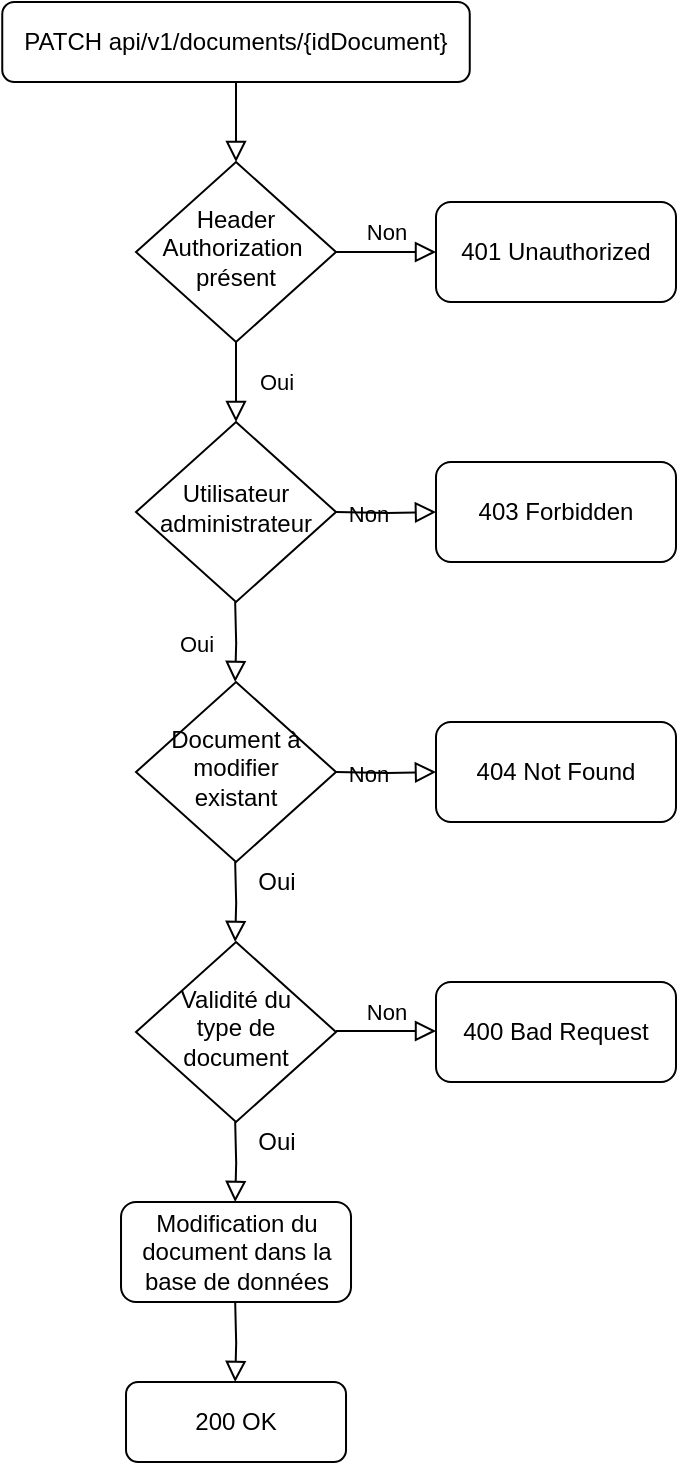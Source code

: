 <mxfile version="14.6.9" type="device"><diagram id="C5RBs43oDa-KdzZeNtuy" name="Page-1"><mxGraphModel dx="1182" dy="707" grid="1" gridSize="10" guides="1" tooltips="1" connect="1" arrows="1" fold="1" page="1" pageScale="1" pageWidth="827" pageHeight="1169" math="0" shadow="0"><root><mxCell id="WIyWlLk6GJQsqaUBKTNV-0"/><mxCell id="WIyWlLk6GJQsqaUBKTNV-1" parent="WIyWlLk6GJQsqaUBKTNV-0"/><mxCell id="a6PVWOtKJfk86Tn7hLOz-6" value="" style="rounded=0;html=1;jettySize=auto;orthogonalLoop=1;fontSize=11;endArrow=block;endFill=0;endSize=8;strokeWidth=1;shadow=0;labelBackgroundColor=none;edgeStyle=orthogonalEdgeStyle;" parent="WIyWlLk6GJQsqaUBKTNV-1" source="a6PVWOtKJfk86Tn7hLOz-7" target="a6PVWOtKJfk86Tn7hLOz-10" edge="1"><mxGeometry relative="1" as="geometry"/></mxCell><mxCell id="a6PVWOtKJfk86Tn7hLOz-7" value="PATCH api/v1/documents/{idDocument}" style="rounded=1;whiteSpace=wrap;html=1;fontSize=12;glass=0;strokeWidth=1;shadow=0;" parent="WIyWlLk6GJQsqaUBKTNV-1" vertex="1"><mxGeometry x="103.13" y="40" width="233.75" height="40" as="geometry"/></mxCell><mxCell id="a6PVWOtKJfk86Tn7hLOz-8" value="Oui" style="rounded=0;html=1;jettySize=auto;orthogonalLoop=1;fontSize=11;endArrow=block;endFill=0;endSize=8;strokeWidth=1;shadow=0;labelBackgroundColor=none;edgeStyle=orthogonalEdgeStyle;" parent="WIyWlLk6GJQsqaUBKTNV-1" source="a6PVWOtKJfk86Tn7hLOz-10" target="a6PVWOtKJfk86Tn7hLOz-12" edge="1"><mxGeometry y="20" relative="1" as="geometry"><mxPoint as="offset"/></mxGeometry></mxCell><mxCell id="a6PVWOtKJfk86Tn7hLOz-9" value="Non" style="edgeStyle=orthogonalEdgeStyle;rounded=0;html=1;jettySize=auto;orthogonalLoop=1;fontSize=11;endArrow=block;endFill=0;endSize=8;strokeWidth=1;shadow=0;labelBackgroundColor=none;" parent="WIyWlLk6GJQsqaUBKTNV-1" source="a6PVWOtKJfk86Tn7hLOz-10" target="a6PVWOtKJfk86Tn7hLOz-11" edge="1"><mxGeometry y="10" relative="1" as="geometry"><mxPoint as="offset"/></mxGeometry></mxCell><mxCell id="a6PVWOtKJfk86Tn7hLOz-10" value="Header Authorization&amp;nbsp;&lt;br&gt;présent" style="rhombus;whiteSpace=wrap;html=1;shadow=0;fontFamily=Helvetica;fontSize=12;align=center;strokeWidth=1;spacing=6;spacingTop=-4;" parent="WIyWlLk6GJQsqaUBKTNV-1" vertex="1"><mxGeometry x="170" y="120" width="100" height="90" as="geometry"/></mxCell><mxCell id="a6PVWOtKJfk86Tn7hLOz-11" value="401 Unauthorized" style="rounded=1;whiteSpace=wrap;html=1;fontSize=12;glass=0;strokeWidth=1;shadow=0;" parent="WIyWlLk6GJQsqaUBKTNV-1" vertex="1"><mxGeometry x="320" y="140" width="120" height="50" as="geometry"/></mxCell><mxCell id="a6PVWOtKJfk86Tn7hLOz-12" value="Utilisateur administrateur" style="rhombus;whiteSpace=wrap;html=1;shadow=0;fontFamily=Helvetica;fontSize=12;align=center;strokeWidth=1;spacing=6;spacingTop=-4;" parent="WIyWlLk6GJQsqaUBKTNV-1" vertex="1"><mxGeometry x="170" y="250" width="100" height="90" as="geometry"/></mxCell><mxCell id="a6PVWOtKJfk86Tn7hLOz-13" value="Oui" style="rounded=0;html=1;jettySize=auto;orthogonalLoop=1;fontSize=11;endArrow=block;endFill=0;endSize=8;strokeWidth=1;shadow=0;labelBackgroundColor=none;edgeStyle=orthogonalEdgeStyle;" parent="WIyWlLk6GJQsqaUBKTNV-1" edge="1"><mxGeometry y="20" relative="1" as="geometry"><mxPoint as="offset"/><mxPoint x="219.58" y="340" as="sourcePoint"/><mxPoint x="219.58" y="380" as="targetPoint"/></mxGeometry></mxCell><mxCell id="a6PVWOtKJfk86Tn7hLOz-14" value="200 OK" style="rounded=1;whiteSpace=wrap;html=1;fontSize=12;glass=0;strokeWidth=1;shadow=0;" parent="WIyWlLk6GJQsqaUBKTNV-1" vertex="1"><mxGeometry x="165.01" y="730" width="110" height="40" as="geometry"/></mxCell><mxCell id="a6PVWOtKJfk86Tn7hLOz-15" value="Non" style="edgeStyle=orthogonalEdgeStyle;rounded=0;html=1;jettySize=auto;orthogonalLoop=1;fontSize=11;endArrow=block;endFill=0;endSize=8;strokeWidth=1;shadow=0;labelBackgroundColor=none;" parent="WIyWlLk6GJQsqaUBKTNV-1" target="a6PVWOtKJfk86Tn7hLOz-16" edge="1"><mxGeometry y="10" relative="1" as="geometry"><mxPoint as="offset"/><mxPoint x="270" y="295" as="sourcePoint"/></mxGeometry></mxCell><mxCell id="a6PVWOtKJfk86Tn7hLOz-16" value="403 Forbidden" style="rounded=1;whiteSpace=wrap;html=1;fontSize=12;glass=0;strokeWidth=1;shadow=0;" parent="WIyWlLk6GJQsqaUBKTNV-1" vertex="1"><mxGeometry x="320" y="270" width="120" height="50" as="geometry"/></mxCell><mxCell id="a6PVWOtKJfk86Tn7hLOz-17" value="Document à modifier&lt;br&gt;existant" style="rhombus;whiteSpace=wrap;html=1;shadow=0;fontFamily=Helvetica;fontSize=12;align=center;strokeWidth=1;spacing=6;spacingTop=-4;" parent="WIyWlLk6GJQsqaUBKTNV-1" vertex="1"><mxGeometry x="170" y="380" width="100" height="90" as="geometry"/></mxCell><mxCell id="a6PVWOtKJfk86Tn7hLOz-19" value="Non" style="edgeStyle=orthogonalEdgeStyle;rounded=0;html=1;jettySize=auto;orthogonalLoop=1;fontSize=11;endArrow=block;endFill=0;endSize=8;strokeWidth=1;shadow=0;labelBackgroundColor=none;" parent="WIyWlLk6GJQsqaUBKTNV-1" target="a6PVWOtKJfk86Tn7hLOz-20" edge="1"><mxGeometry y="10" relative="1" as="geometry"><mxPoint as="offset"/><mxPoint x="270" y="425" as="sourcePoint"/></mxGeometry></mxCell><mxCell id="a6PVWOtKJfk86Tn7hLOz-20" value="404 Not Found" style="rounded=1;whiteSpace=wrap;html=1;fontSize=12;glass=0;strokeWidth=1;shadow=0;" parent="WIyWlLk6GJQsqaUBKTNV-1" vertex="1"><mxGeometry x="320" y="400" width="120" height="50" as="geometry"/></mxCell><mxCell id="a6PVWOtKJfk86Tn7hLOz-22" value="" style="rounded=0;html=1;jettySize=auto;orthogonalLoop=1;fontSize=11;endArrow=block;endFill=0;endSize=8;strokeWidth=1;shadow=0;labelBackgroundColor=none;edgeStyle=orthogonalEdgeStyle;" parent="WIyWlLk6GJQsqaUBKTNV-1" edge="1"><mxGeometry y="20" relative="1" as="geometry"><mxPoint as="offset"/><mxPoint x="219.59" y="690" as="sourcePoint"/><mxPoint x="219.59" y="730" as="targetPoint"/></mxGeometry></mxCell><mxCell id="LD0d2I2xAmccHxhk3kv6-0" value="Modification du document dans la base de données" style="rounded=1;whiteSpace=wrap;html=1;fontSize=12;glass=0;strokeWidth=1;shadow=0;" parent="WIyWlLk6GJQsqaUBKTNV-1" vertex="1"><mxGeometry x="162.51" y="640" width="115" height="50" as="geometry"/></mxCell><mxCell id="LD0d2I2xAmccHxhk3kv6-1" value="" style="rounded=0;html=1;jettySize=auto;orthogonalLoop=1;fontSize=11;endArrow=block;endFill=0;endSize=8;strokeWidth=1;shadow=0;labelBackgroundColor=none;edgeStyle=orthogonalEdgeStyle;" parent="WIyWlLk6GJQsqaUBKTNV-1" edge="1"><mxGeometry x="-1" y="45" relative="1" as="geometry"><mxPoint as="offset"/><mxPoint x="219.59" y="600" as="sourcePoint"/><mxPoint x="219.59" y="640" as="targetPoint"/></mxGeometry></mxCell><mxCell id="-2Adrj0UYVQpAJFvn_c6-0" value="Oui" style="text;html=1;align=center;verticalAlign=middle;resizable=0;points=[];autosize=1;strokeColor=none;" parent="WIyWlLk6GJQsqaUBKTNV-1" vertex="1"><mxGeometry x="225.01" y="600" width="30" height="20" as="geometry"/></mxCell><mxCell id="LEYZpWY1cNA16H7aX-40-0" value="" style="rounded=0;html=1;jettySize=auto;orthogonalLoop=1;fontSize=11;endArrow=block;endFill=0;endSize=8;strokeWidth=1;shadow=0;labelBackgroundColor=none;edgeStyle=orthogonalEdgeStyle;" edge="1" parent="WIyWlLk6GJQsqaUBKTNV-1"><mxGeometry x="-1" y="45" relative="1" as="geometry"><mxPoint as="offset"/><mxPoint x="219.58" y="470" as="sourcePoint"/><mxPoint x="219.58" y="510" as="targetPoint"/></mxGeometry></mxCell><mxCell id="LEYZpWY1cNA16H7aX-40-1" value="Oui" style="text;html=1;align=center;verticalAlign=middle;resizable=0;points=[];autosize=1;strokeColor=none;" vertex="1" parent="WIyWlLk6GJQsqaUBKTNV-1"><mxGeometry x="225" y="470" width="30" height="20" as="geometry"/></mxCell><mxCell id="LEYZpWY1cNA16H7aX-40-2" value="Validité du &lt;br&gt;type de document" style="rhombus;whiteSpace=wrap;html=1;shadow=0;fontFamily=Helvetica;fontSize=12;align=center;strokeWidth=1;spacing=6;spacingTop=-4;" vertex="1" parent="WIyWlLk6GJQsqaUBKTNV-1"><mxGeometry x="170.01" y="510" width="100" height="90" as="geometry"/></mxCell><mxCell id="LEYZpWY1cNA16H7aX-40-3" value="Non" style="edgeStyle=orthogonalEdgeStyle;rounded=0;html=1;jettySize=auto;orthogonalLoop=1;fontSize=11;endArrow=block;endFill=0;endSize=8;strokeWidth=1;shadow=0;labelBackgroundColor=none;" edge="1" parent="WIyWlLk6GJQsqaUBKTNV-1"><mxGeometry y="10" relative="1" as="geometry"><mxPoint as="offset"/><mxPoint x="270.01" y="554.5" as="sourcePoint"/><mxPoint x="320.01" y="554.5" as="targetPoint"/></mxGeometry></mxCell><mxCell id="LEYZpWY1cNA16H7aX-40-4" value="400 Bad Request" style="rounded=1;whiteSpace=wrap;html=1;fontSize=12;glass=0;strokeWidth=1;shadow=0;" vertex="1" parent="WIyWlLk6GJQsqaUBKTNV-1"><mxGeometry x="320" y="530" width="120" height="50" as="geometry"/></mxCell></root></mxGraphModel></diagram></mxfile>